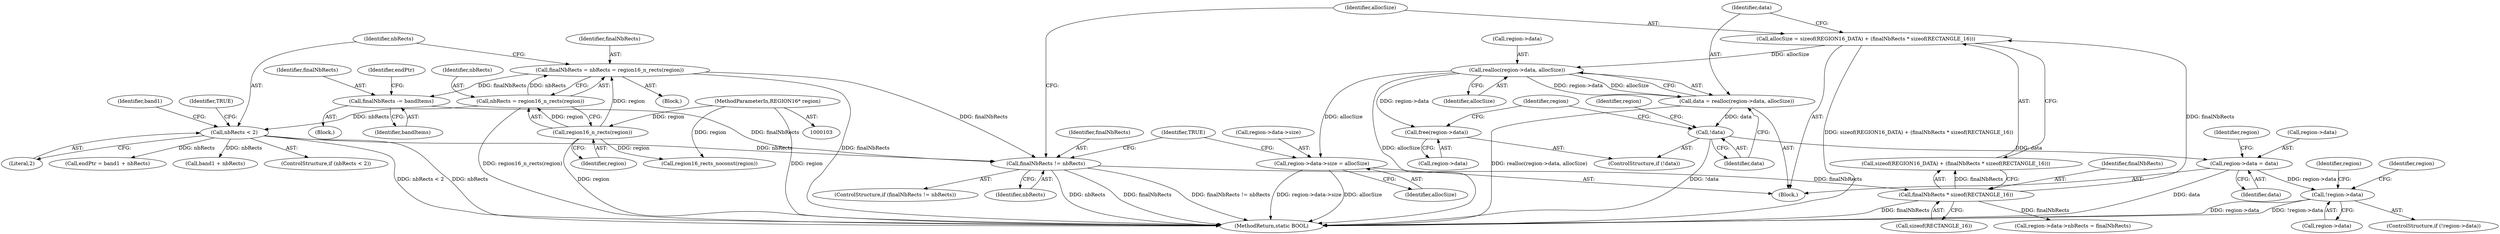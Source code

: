 digraph "0_FreeRDP_fc80ab45621bd966f70594c0b7393ec005a94007_1@API" {
"1000230" [label="(Call,realloc(region->data, allocSize))"];
"1000219" [label="(Call,allocSize = sizeof(REGION16_DATA) + (finalNbRects * sizeof(RECTANGLE_16)))"];
"1000224" [label="(Call,finalNbRects * sizeof(RECTANGLE_16))"];
"1000213" [label="(Call,finalNbRects != nbRects)"];
"1000200" [label="(Call,finalNbRects -= bandItems)"];
"1000115" [label="(Call,finalNbRects = nbRects = region16_n_rects(region))"];
"1000117" [label="(Call,nbRects = region16_n_rects(region))"];
"1000119" [label="(Call,region16_n_rects(region))"];
"1000104" [label="(MethodParameterIn,REGION16* region)"];
"1000122" [label="(Call,nbRects < 2)"];
"1000228" [label="(Call,data = realloc(region->data, allocSize))"];
"1000236" [label="(Call,!data)"];
"1000242" [label="(Call,region->data = data)"];
"1000248" [label="(Call,!region->data)"];
"1000238" [label="(Call,free(region->data))"];
"1000268" [label="(Call,region->data->size = allocSize)"];
"1000105" [label="(Block,)"];
"1000129" [label="(Call,region16_rects_noconst(region))"];
"1000274" [label="(Identifier,allocSize)"];
"1000238" [label="(Call,free(region->data))"];
"1000219" [label="(Call,allocSize = sizeof(REGION16_DATA) + (finalNbRects * sizeof(RECTANGLE_16)))"];
"1000277" [label="(MethodReturn,static BOOL)"];
"1000104" [label="(MethodParameterIn,REGION16* region)"];
"1000202" [label="(Identifier,bandItems)"];
"1000216" [label="(Block,)"];
"1000115" [label="(Call,finalNbRects = nbRects = region16_n_rects(region))"];
"1000131" [label="(Call,endPtr = band1 + nbRects)"];
"1000261" [label="(Call,region->data->nbRects = finalNbRects)"];
"1000200" [label="(Call,finalNbRects -= bandItems)"];
"1000163" [label="(Block,)"];
"1000230" [label="(Call,realloc(region->data, allocSize))"];
"1000116" [label="(Identifier,finalNbRects)"];
"1000276" [label="(Identifier,TRUE)"];
"1000128" [label="(Identifier,band1)"];
"1000228" [label="(Call,data = realloc(region->data, allocSize))"];
"1000119" [label="(Call,region16_n_rects(region))"];
"1000221" [label="(Call,sizeof(REGION16_DATA) + (finalNbRects * sizeof(RECTANGLE_16)))"];
"1000224" [label="(Call,finalNbRects * sizeof(RECTANGLE_16))"];
"1000133" [label="(Call,band1 + nbRects)"];
"1000201" [label="(Identifier,finalNbRects)"];
"1000204" [label="(Identifier,endPtr)"];
"1000212" [label="(ControlStructure,if (finalNbRects != nbRects))"];
"1000123" [label="(Identifier,nbRects)"];
"1000126" [label="(Identifier,TRUE)"];
"1000249" [label="(Call,region->data)"];
"1000250" [label="(Identifier,region)"];
"1000231" [label="(Call,region->data)"];
"1000226" [label="(Call,sizeof(RECTANGLE_16))"];
"1000117" [label="(Call,nbRects = region16_n_rects(region))"];
"1000121" [label="(ControlStructure,if (nbRects < 2))"];
"1000214" [label="(Identifier,finalNbRects)"];
"1000247" [label="(ControlStructure,if (!region->data))"];
"1000255" [label="(Identifier,region)"];
"1000215" [label="(Identifier,nbRects)"];
"1000220" [label="(Identifier,allocSize)"];
"1000234" [label="(Identifier,allocSize)"];
"1000246" [label="(Identifier,data)"];
"1000237" [label="(Identifier,data)"];
"1000213" [label="(Call,finalNbRects != nbRects)"];
"1000269" [label="(Call,region->data->size)"];
"1000120" [label="(Identifier,region)"];
"1000244" [label="(Identifier,region)"];
"1000225" [label="(Identifier,finalNbRects)"];
"1000124" [label="(Literal,2)"];
"1000243" [label="(Call,region->data)"];
"1000242" [label="(Call,region->data = data)"];
"1000235" [label="(ControlStructure,if (!data))"];
"1000264" [label="(Identifier,region)"];
"1000122" [label="(Call,nbRects < 2)"];
"1000236" [label="(Call,!data)"];
"1000268" [label="(Call,region->data->size = allocSize)"];
"1000229" [label="(Identifier,data)"];
"1000118" [label="(Identifier,nbRects)"];
"1000248" [label="(Call,!region->data)"];
"1000240" [label="(Identifier,region)"];
"1000239" [label="(Call,region->data)"];
"1000230" -> "1000228"  [label="AST: "];
"1000230" -> "1000234"  [label="CFG: "];
"1000231" -> "1000230"  [label="AST: "];
"1000234" -> "1000230"  [label="AST: "];
"1000228" -> "1000230"  [label="CFG: "];
"1000230" -> "1000277"  [label="DDG: allocSize"];
"1000230" -> "1000228"  [label="DDG: region->data"];
"1000230" -> "1000228"  [label="DDG: allocSize"];
"1000219" -> "1000230"  [label="DDG: allocSize"];
"1000230" -> "1000238"  [label="DDG: region->data"];
"1000230" -> "1000268"  [label="DDG: allocSize"];
"1000219" -> "1000216"  [label="AST: "];
"1000219" -> "1000221"  [label="CFG: "];
"1000220" -> "1000219"  [label="AST: "];
"1000221" -> "1000219"  [label="AST: "];
"1000229" -> "1000219"  [label="CFG: "];
"1000219" -> "1000277"  [label="DDG: sizeof(REGION16_DATA) + (finalNbRects * sizeof(RECTANGLE_16))"];
"1000224" -> "1000219"  [label="DDG: finalNbRects"];
"1000224" -> "1000221"  [label="AST: "];
"1000224" -> "1000226"  [label="CFG: "];
"1000225" -> "1000224"  [label="AST: "];
"1000226" -> "1000224"  [label="AST: "];
"1000221" -> "1000224"  [label="CFG: "];
"1000224" -> "1000277"  [label="DDG: finalNbRects"];
"1000224" -> "1000221"  [label="DDG: finalNbRects"];
"1000213" -> "1000224"  [label="DDG: finalNbRects"];
"1000224" -> "1000261"  [label="DDG: finalNbRects"];
"1000213" -> "1000212"  [label="AST: "];
"1000213" -> "1000215"  [label="CFG: "];
"1000214" -> "1000213"  [label="AST: "];
"1000215" -> "1000213"  [label="AST: "];
"1000220" -> "1000213"  [label="CFG: "];
"1000276" -> "1000213"  [label="CFG: "];
"1000213" -> "1000277"  [label="DDG: finalNbRects"];
"1000213" -> "1000277"  [label="DDG: finalNbRects != nbRects"];
"1000213" -> "1000277"  [label="DDG: nbRects"];
"1000200" -> "1000213"  [label="DDG: finalNbRects"];
"1000115" -> "1000213"  [label="DDG: finalNbRects"];
"1000122" -> "1000213"  [label="DDG: nbRects"];
"1000200" -> "1000163"  [label="AST: "];
"1000200" -> "1000202"  [label="CFG: "];
"1000201" -> "1000200"  [label="AST: "];
"1000202" -> "1000200"  [label="AST: "];
"1000204" -> "1000200"  [label="CFG: "];
"1000115" -> "1000200"  [label="DDG: finalNbRects"];
"1000115" -> "1000105"  [label="AST: "];
"1000115" -> "1000117"  [label="CFG: "];
"1000116" -> "1000115"  [label="AST: "];
"1000117" -> "1000115"  [label="AST: "];
"1000123" -> "1000115"  [label="CFG: "];
"1000115" -> "1000277"  [label="DDG: finalNbRects"];
"1000117" -> "1000115"  [label="DDG: nbRects"];
"1000119" -> "1000115"  [label="DDG: region"];
"1000117" -> "1000119"  [label="CFG: "];
"1000118" -> "1000117"  [label="AST: "];
"1000119" -> "1000117"  [label="AST: "];
"1000117" -> "1000277"  [label="DDG: region16_n_rects(region)"];
"1000119" -> "1000117"  [label="DDG: region"];
"1000117" -> "1000122"  [label="DDG: nbRects"];
"1000119" -> "1000120"  [label="CFG: "];
"1000120" -> "1000119"  [label="AST: "];
"1000119" -> "1000277"  [label="DDG: region"];
"1000104" -> "1000119"  [label="DDG: region"];
"1000119" -> "1000129"  [label="DDG: region"];
"1000104" -> "1000103"  [label="AST: "];
"1000104" -> "1000277"  [label="DDG: region"];
"1000104" -> "1000129"  [label="DDG: region"];
"1000122" -> "1000121"  [label="AST: "];
"1000122" -> "1000124"  [label="CFG: "];
"1000123" -> "1000122"  [label="AST: "];
"1000124" -> "1000122"  [label="AST: "];
"1000126" -> "1000122"  [label="CFG: "];
"1000128" -> "1000122"  [label="CFG: "];
"1000122" -> "1000277"  [label="DDG: nbRects"];
"1000122" -> "1000277"  [label="DDG: nbRects < 2"];
"1000122" -> "1000131"  [label="DDG: nbRects"];
"1000122" -> "1000133"  [label="DDG: nbRects"];
"1000228" -> "1000216"  [label="AST: "];
"1000229" -> "1000228"  [label="AST: "];
"1000237" -> "1000228"  [label="CFG: "];
"1000228" -> "1000277"  [label="DDG: realloc(region->data, allocSize)"];
"1000228" -> "1000236"  [label="DDG: data"];
"1000236" -> "1000235"  [label="AST: "];
"1000236" -> "1000237"  [label="CFG: "];
"1000237" -> "1000236"  [label="AST: "];
"1000240" -> "1000236"  [label="CFG: "];
"1000244" -> "1000236"  [label="CFG: "];
"1000236" -> "1000277"  [label="DDG: !data"];
"1000236" -> "1000242"  [label="DDG: data"];
"1000242" -> "1000216"  [label="AST: "];
"1000242" -> "1000246"  [label="CFG: "];
"1000243" -> "1000242"  [label="AST: "];
"1000246" -> "1000242"  [label="AST: "];
"1000250" -> "1000242"  [label="CFG: "];
"1000242" -> "1000277"  [label="DDG: data"];
"1000242" -> "1000248"  [label="DDG: region->data"];
"1000248" -> "1000247"  [label="AST: "];
"1000248" -> "1000249"  [label="CFG: "];
"1000249" -> "1000248"  [label="AST: "];
"1000255" -> "1000248"  [label="CFG: "];
"1000264" -> "1000248"  [label="CFG: "];
"1000248" -> "1000277"  [label="DDG: region->data"];
"1000248" -> "1000277"  [label="DDG: !region->data"];
"1000238" -> "1000235"  [label="AST: "];
"1000238" -> "1000239"  [label="CFG: "];
"1000239" -> "1000238"  [label="AST: "];
"1000244" -> "1000238"  [label="CFG: "];
"1000268" -> "1000216"  [label="AST: "];
"1000268" -> "1000274"  [label="CFG: "];
"1000269" -> "1000268"  [label="AST: "];
"1000274" -> "1000268"  [label="AST: "];
"1000276" -> "1000268"  [label="CFG: "];
"1000268" -> "1000277"  [label="DDG: region->data->size"];
"1000268" -> "1000277"  [label="DDG: allocSize"];
}
